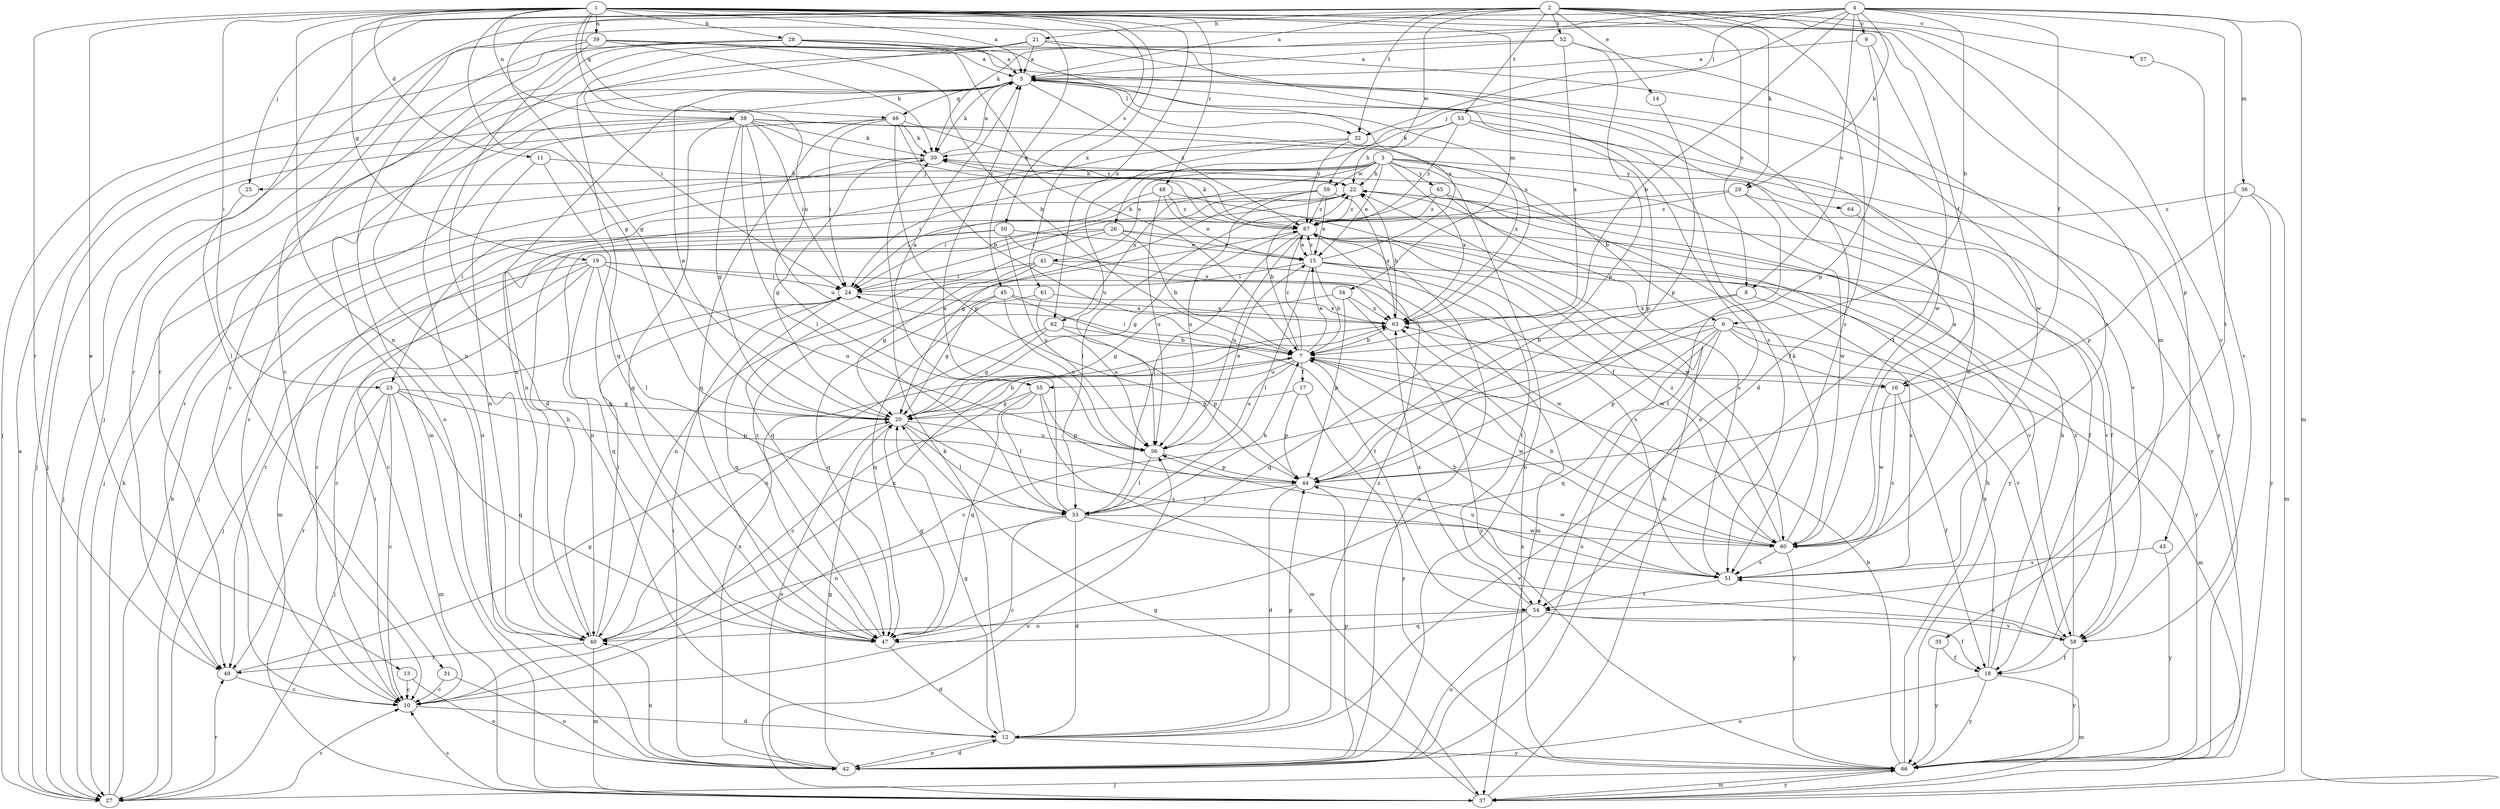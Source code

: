 strict digraph  {
	1 -> 5 [label=a];
	2 -> 5 [label=a];
	9 -> 5 [label=a];
	15 -> 5 [label=a];
	20 -> 5 [label=a];
	21 -> 5 [label=a];
	27 -> 5 [label=a];
	28 -> 5 [label=a];
	30 -> 5 [label=a];
	33 -> 5 [label=a];
	39 -> 5 [label=a];
	52 -> 5 [label=a];
	55 -> 5 [label=a];
	60 -> 5 [label=a];
	3 -> 6 [label=b];
	4 -> 6 [label=b];
	4 -> 7 [label=b];
	6 -> 7 [label=b];
	15 -> 7 [label=b];
	20 -> 7 [label=b];
	26 -> 7 [label=b];
	28 -> 7 [label=b];
	33 -> 7 [label=b];
	39 -> 7 [label=b];
	46 -> 7 [label=b];
	51 -> 7 [label=b];
	60 -> 7 [label=b];
	62 -> 7 [label=b];
	63 -> 7 [label=b];
	66 -> 7 [label=b];
	2 -> 8 [label=c];
	4 -> 8 [label=c];
	4 -> 9 [label=c];
	4 -> 10 [label=c];
	6 -> 10 [label=c];
	7 -> 10 [label=c];
	13 -> 10 [label=c];
	19 -> 10 [label=c];
	23 -> 10 [label=c];
	26 -> 10 [label=c];
	27 -> 10 [label=c];
	28 -> 10 [label=c];
	31 -> 10 [label=c];
	33 -> 10 [label=c];
	37 -> 10 [label=c];
	38 -> 10 [label=c];
	49 -> 10 [label=c];
	50 -> 10 [label=c];
	1 -> 11 [label=d];
	2 -> 12 [label=d];
	10 -> 12 [label=d];
	33 -> 12 [label=d];
	39 -> 12 [label=d];
	42 -> 12 [label=d];
	44 -> 12 [label=d];
	47 -> 12 [label=d];
	1 -> 13 [label=e];
	2 -> 14 [label=e];
	3 -> 15 [label=e];
	7 -> 15 [label=e];
	26 -> 15 [label=e];
	48 -> 15 [label=e];
	50 -> 15 [label=e];
	56 -> 15 [label=e];
	59 -> 15 [label=e];
	67 -> 15 [label=e];
	1 -> 16 [label=f];
	4 -> 16 [label=f];
	6 -> 16 [label=f];
	7 -> 16 [label=f];
	7 -> 17 [label=f];
	16 -> 18 [label=f];
	22 -> 18 [label=f];
	35 -> 18 [label=f];
	54 -> 18 [label=f];
	58 -> 18 [label=f];
	64 -> 18 [label=f];
	1 -> 19 [label=g];
	1 -> 20 [label=g];
	2 -> 20 [label=g];
	12 -> 20 [label=g];
	17 -> 20 [label=g];
	23 -> 20 [label=g];
	30 -> 20 [label=g];
	34 -> 20 [label=g];
	37 -> 20 [label=g];
	38 -> 20 [label=g];
	41 -> 20 [label=g];
	42 -> 20 [label=g];
	45 -> 20 [label=g];
	47 -> 20 [label=g];
	49 -> 20 [label=g];
	55 -> 20 [label=g];
	59 -> 20 [label=g];
	62 -> 20 [label=g];
	67 -> 20 [label=g];
	2 -> 21 [label=h];
	3 -> 22 [label=h];
	7 -> 22 [label=h];
	11 -> 22 [label=h];
	18 -> 22 [label=h];
	27 -> 22 [label=h];
	30 -> 22 [label=h];
	37 -> 22 [label=h];
	40 -> 22 [label=h];
	53 -> 22 [label=h];
	63 -> 22 [label=h];
	66 -> 22 [label=h];
	1 -> 23 [label=i];
	3 -> 23 [label=i];
	3 -> 24 [label=i];
	7 -> 24 [label=i];
	10 -> 24 [label=i];
	15 -> 24 [label=i];
	19 -> 24 [label=i];
	21 -> 24 [label=i];
	22 -> 24 [label=i];
	38 -> 24 [label=i];
	40 -> 24 [label=i];
	41 -> 24 [label=i];
	42 -> 24 [label=i];
	46 -> 24 [label=i];
	48 -> 24 [label=i];
	59 -> 24 [label=i];
	2 -> 25 [label=j];
	3 -> 25 [label=j];
	4 -> 26 [label=j];
	4 -> 27 [label=j];
	19 -> 27 [label=j];
	23 -> 27 [label=j];
	25 -> 27 [label=j];
	28 -> 27 [label=j];
	29 -> 27 [label=j];
	30 -> 27 [label=j];
	38 -> 27 [label=j];
	46 -> 27 [label=j];
	66 -> 27 [label=j];
	1 -> 28 [label=k];
	2 -> 29 [label=k];
	4 -> 29 [label=k];
	4 -> 30 [label=k];
	5 -> 30 [label=k];
	12 -> 30 [label=k];
	27 -> 30 [label=k];
	38 -> 30 [label=k];
	39 -> 30 [label=k];
	46 -> 30 [label=k];
	53 -> 30 [label=k];
	60 -> 30 [label=k];
	67 -> 30 [label=k];
	2 -> 31 [label=l];
	2 -> 32 [label=l];
	4 -> 32 [label=l];
	5 -> 32 [label=l];
	15 -> 33 [label=l];
	19 -> 33 [label=l];
	20 -> 33 [label=l];
	38 -> 33 [label=l];
	44 -> 33 [label=l];
	55 -> 33 [label=l];
	56 -> 33 [label=l];
	65 -> 33 [label=l];
	67 -> 33 [label=l];
	1 -> 34 [label=m];
	1 -> 35 [label=m];
	4 -> 36 [label=m];
	4 -> 37 [label=m];
	6 -> 37 [label=m];
	18 -> 37 [label=m];
	21 -> 37 [label=m];
	23 -> 37 [label=m];
	36 -> 37 [label=m];
	40 -> 37 [label=m];
	41 -> 37 [label=m];
	50 -> 37 [label=m];
	55 -> 37 [label=m];
	66 -> 37 [label=m];
	1 -> 38 [label=n];
	1 -> 39 [label=n];
	1 -> 40 [label=n];
	5 -> 40 [label=n];
	11 -> 40 [label=n];
	26 -> 40 [label=n];
	28 -> 40 [label=n];
	32 -> 40 [label=n];
	33 -> 40 [label=n];
	41 -> 40 [label=n];
	42 -> 40 [label=n];
	54 -> 40 [label=n];
	62 -> 40 [label=n];
	3 -> 41 [label=o];
	3 -> 42 [label=o];
	5 -> 42 [label=o];
	6 -> 42 [label=o];
	12 -> 42 [label=o];
	13 -> 42 [label=o];
	18 -> 42 [label=o];
	20 -> 42 [label=o];
	21 -> 42 [label=o];
	31 -> 42 [label=o];
	39 -> 42 [label=o];
	54 -> 42 [label=o];
	67 -> 42 [label=o];
	2 -> 43 [label=p];
	6 -> 44 [label=p];
	9 -> 44 [label=p];
	12 -> 44 [label=p];
	14 -> 44 [label=p];
	17 -> 44 [label=p];
	23 -> 44 [label=p];
	34 -> 44 [label=p];
	36 -> 44 [label=p];
	42 -> 44 [label=p];
	46 -> 44 [label=p];
	52 -> 44 [label=p];
	53 -> 44 [label=p];
	55 -> 44 [label=p];
	56 -> 44 [label=p];
	62 -> 44 [label=p];
	1 -> 45 [label=q];
	1 -> 46 [label=q];
	5 -> 46 [label=q];
	6 -> 47 [label=q];
	8 -> 47 [label=q];
	11 -> 47 [label=q];
	19 -> 47 [label=q];
	21 -> 47 [label=q];
	23 -> 47 [label=q];
	24 -> 47 [label=q];
	26 -> 47 [label=q];
	38 -> 47 [label=q];
	45 -> 47 [label=q];
	46 -> 47 [label=q];
	54 -> 47 [label=q];
	55 -> 47 [label=q];
	61 -> 47 [label=q];
	1 -> 48 [label=r];
	1 -> 49 [label=r];
	19 -> 49 [label=r];
	23 -> 49 [label=r];
	27 -> 49 [label=r];
	38 -> 49 [label=r];
	39 -> 49 [label=r];
	40 -> 49 [label=r];
	52 -> 49 [label=r];
	1 -> 50 [label=s];
	5 -> 51 [label=s];
	8 -> 51 [label=s];
	16 -> 51 [label=s];
	20 -> 51 [label=s];
	28 -> 51 [label=s];
	41 -> 51 [label=s];
	43 -> 51 [label=s];
	52 -> 51 [label=s];
	58 -> 51 [label=s];
	60 -> 51 [label=s];
	65 -> 51 [label=s];
	2 -> 52 [label=t];
	2 -> 53 [label=t];
	4 -> 54 [label=t];
	9 -> 54 [label=t];
	15 -> 54 [label=t];
	29 -> 54 [label=t];
	45 -> 54 [label=t];
	51 -> 54 [label=t];
	1 -> 55 [label=u];
	7 -> 55 [label=u];
	7 -> 56 [label=u];
	19 -> 56 [label=u];
	20 -> 56 [label=u];
	32 -> 56 [label=u];
	37 -> 56 [label=u];
	38 -> 56 [label=u];
	45 -> 56 [label=u];
	48 -> 56 [label=u];
	50 -> 56 [label=u];
	51 -> 56 [label=u];
	59 -> 56 [label=u];
	61 -> 56 [label=u];
	67 -> 56 [label=u];
	2 -> 57 [label=v];
	2 -> 58 [label=v];
	6 -> 58 [label=v];
	26 -> 58 [label=v];
	33 -> 58 [label=v];
	38 -> 58 [label=v];
	54 -> 58 [label=v];
	57 -> 58 [label=v];
	67 -> 58 [label=v];
	2 -> 59 [label=w];
	3 -> 59 [label=w];
	3 -> 60 [label=w];
	7 -> 60 [label=w];
	15 -> 60 [label=w];
	16 -> 60 [label=w];
	19 -> 60 [label=w];
	21 -> 60 [label=w];
	29 -> 60 [label=w];
	33 -> 60 [label=w];
	39 -> 60 [label=w];
	44 -> 60 [label=w];
	48 -> 60 [label=w];
	1 -> 61 [label=x];
	1 -> 62 [label=x];
	3 -> 62 [label=x];
	3 -> 63 [label=x];
	8 -> 63 [label=x];
	18 -> 63 [label=x];
	24 -> 63 [label=x];
	28 -> 63 [label=x];
	34 -> 63 [label=x];
	38 -> 63 [label=x];
	40 -> 63 [label=x];
	42 -> 63 [label=x];
	45 -> 63 [label=x];
	50 -> 63 [label=x];
	52 -> 63 [label=x];
	54 -> 63 [label=x];
	59 -> 63 [label=x];
	61 -> 63 [label=x];
	66 -> 63 [label=x];
	3 -> 64 [label=y];
	3 -> 65 [label=y];
	5 -> 66 [label=y];
	12 -> 66 [label=y];
	15 -> 66 [label=y];
	17 -> 66 [label=y];
	18 -> 66 [label=y];
	34 -> 66 [label=y];
	35 -> 66 [label=y];
	36 -> 66 [label=y];
	37 -> 66 [label=y];
	43 -> 66 [label=y];
	53 -> 66 [label=y];
	58 -> 66 [label=y];
	60 -> 66 [label=y];
	65 -> 66 [label=y];
	5 -> 67 [label=z];
	7 -> 67 [label=z];
	12 -> 67 [label=z];
	15 -> 67 [label=z];
	22 -> 67 [label=z];
	29 -> 67 [label=z];
	32 -> 67 [label=z];
	36 -> 67 [label=z];
	38 -> 67 [label=z];
	46 -> 67 [label=z];
	47 -> 67 [label=z];
	48 -> 67 [label=z];
	53 -> 67 [label=z];
	58 -> 67 [label=z];
	59 -> 67 [label=z];
	60 -> 67 [label=z];
	65 -> 67 [label=z];
}

